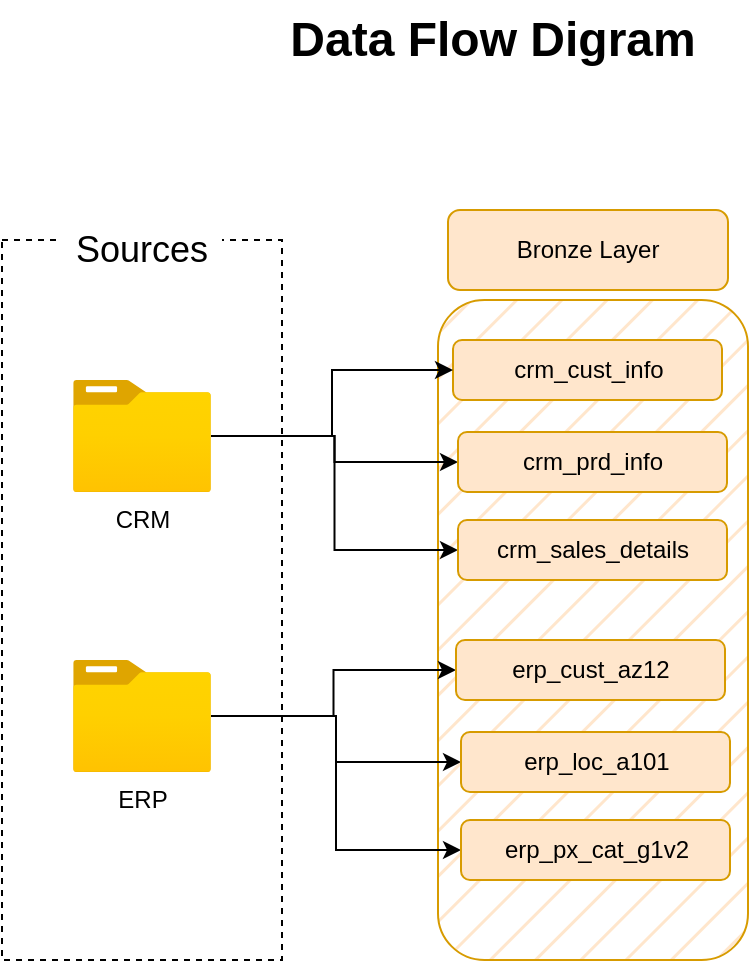 <mxfile version="28.0.6">
  <diagram name="Page-1" id="jW2TgOekQL_pV2IrW2gJ">
    <mxGraphModel dx="830" dy="582" grid="1" gridSize="10" guides="1" tooltips="1" connect="1" arrows="1" fold="1" page="1" pageScale="1" pageWidth="850" pageHeight="1100" math="0" shadow="0">
      <root>
        <mxCell id="0" />
        <mxCell id="1" parent="0" />
        <mxCell id="g126ZhnS95503PX3KaWC-1" value="&lt;font style=&quot;font-size: 24px;&quot;&gt;&lt;b&gt;Data Flow Digram&lt;/b&gt;&lt;/font&gt;" style="text;html=1;align=center;verticalAlign=middle;resizable=0;points=[];autosize=1;strokeColor=none;fillColor=none;" vertex="1" parent="1">
          <mxGeometry x="260" y="40" width="230" height="40" as="geometry" />
        </mxCell>
        <mxCell id="g126ZhnS95503PX3KaWC-2" value="" style="rounded=0;whiteSpace=wrap;html=1;fillColor=none;dashed=1;" vertex="1" parent="1">
          <mxGeometry x="130" y="160" width="140" height="360" as="geometry" />
        </mxCell>
        <mxCell id="g126ZhnS95503PX3KaWC-4" value="" style="rounded=1;whiteSpace=wrap;html=1;fillColor=#ffe6cc;fillStyle=hatch;strokeColor=#d79b00;" vertex="1" parent="1">
          <mxGeometry x="348" y="190" width="155" height="330" as="geometry" />
        </mxCell>
        <mxCell id="g126ZhnS95503PX3KaWC-5" value="&lt;font style=&quot;font-size: 18px;&quot;&gt;Sources&lt;/font&gt;" style="rounded=1;whiteSpace=wrap;html=1;fillColor=default;strokeColor=none;" vertex="1" parent="1">
          <mxGeometry x="160" y="150" width="80" height="30" as="geometry" />
        </mxCell>
        <mxCell id="g126ZhnS95503PX3KaWC-7" value="Bronze Layer" style="rounded=1;whiteSpace=wrap;html=1;fillColor=#ffe6cc;strokeColor=#d79b00;fillStyle=auto;" vertex="1" parent="1">
          <mxGeometry x="353" y="145" width="140" height="40" as="geometry" />
        </mxCell>
        <mxCell id="g126ZhnS95503PX3KaWC-8" value="crm_cust_info" style="rounded=1;whiteSpace=wrap;html=1;fillColor=#ffe6cc;strokeColor=#d79b00;fillStyle=auto;" vertex="1" parent="1">
          <mxGeometry x="355.5" y="210" width="134.5" height="30" as="geometry" />
        </mxCell>
        <mxCell id="g126ZhnS95503PX3KaWC-24" style="edgeStyle=orthogonalEdgeStyle;rounded=0;orthogonalLoop=1;jettySize=auto;html=1;entryX=0;entryY=0.5;entryDx=0;entryDy=0;" edge="1" parent="1" source="g126ZhnS95503PX3KaWC-11" target="g126ZhnS95503PX3KaWC-16">
          <mxGeometry relative="1" as="geometry" />
        </mxCell>
        <mxCell id="g126ZhnS95503PX3KaWC-26" style="edgeStyle=orthogonalEdgeStyle;rounded=0;orthogonalLoop=1;jettySize=auto;html=1;entryX=0;entryY=0.5;entryDx=0;entryDy=0;" edge="1" parent="1" source="g126ZhnS95503PX3KaWC-11" target="g126ZhnS95503PX3KaWC-17">
          <mxGeometry relative="1" as="geometry" />
        </mxCell>
        <mxCell id="g126ZhnS95503PX3KaWC-11" value="CRM" style="image;aspect=fixed;html=1;points=[];align=center;fontSize=12;image=img/lib/azure2/general/Folder_Blank.svg;" vertex="1" parent="1">
          <mxGeometry x="165.5" y="230" width="69" height="56.0" as="geometry" />
        </mxCell>
        <mxCell id="g126ZhnS95503PX3KaWC-27" style="edgeStyle=orthogonalEdgeStyle;rounded=0;orthogonalLoop=1;jettySize=auto;html=1;" edge="1" parent="1" source="g126ZhnS95503PX3KaWC-12" target="g126ZhnS95503PX3KaWC-18">
          <mxGeometry relative="1" as="geometry" />
        </mxCell>
        <mxCell id="g126ZhnS95503PX3KaWC-28" style="edgeStyle=orthogonalEdgeStyle;rounded=0;orthogonalLoop=1;jettySize=auto;html=1;" edge="1" parent="1" source="g126ZhnS95503PX3KaWC-12" target="g126ZhnS95503PX3KaWC-19">
          <mxGeometry relative="1" as="geometry" />
        </mxCell>
        <mxCell id="g126ZhnS95503PX3KaWC-29" style="edgeStyle=orthogonalEdgeStyle;rounded=0;orthogonalLoop=1;jettySize=auto;html=1;entryX=0;entryY=0.5;entryDx=0;entryDy=0;" edge="1" parent="1" source="g126ZhnS95503PX3KaWC-12" target="g126ZhnS95503PX3KaWC-20">
          <mxGeometry relative="1" as="geometry" />
        </mxCell>
        <mxCell id="g126ZhnS95503PX3KaWC-12" value="ERP" style="image;aspect=fixed;html=1;points=[];align=center;fontSize=12;image=img/lib/azure2/general/Folder_Blank.svg;" vertex="1" parent="1">
          <mxGeometry x="165.5" y="370" width="69" height="56.0" as="geometry" />
        </mxCell>
        <mxCell id="g126ZhnS95503PX3KaWC-16" value="crm_prd_info" style="rounded=1;whiteSpace=wrap;html=1;fillColor=#ffe6cc;strokeColor=#d79b00;fillStyle=auto;" vertex="1" parent="1">
          <mxGeometry x="358" y="256" width="134.5" height="30" as="geometry" />
        </mxCell>
        <mxCell id="g126ZhnS95503PX3KaWC-17" value="crm_sales_details" style="rounded=1;whiteSpace=wrap;html=1;fillColor=#ffe6cc;strokeColor=#d79b00;fillStyle=auto;" vertex="1" parent="1">
          <mxGeometry x="358" y="300" width="134.5" height="30" as="geometry" />
        </mxCell>
        <mxCell id="g126ZhnS95503PX3KaWC-18" value="erp_cust_az12" style="rounded=1;whiteSpace=wrap;html=1;fillColor=#ffe6cc;strokeColor=#d79b00;fillStyle=auto;" vertex="1" parent="1">
          <mxGeometry x="357" y="360" width="134.5" height="30" as="geometry" />
        </mxCell>
        <mxCell id="g126ZhnS95503PX3KaWC-19" value="erp_loc_a101" style="rounded=1;whiteSpace=wrap;html=1;fillColor=#ffe6cc;strokeColor=#d79b00;fillStyle=auto;" vertex="1" parent="1">
          <mxGeometry x="359.5" y="406" width="134.5" height="30" as="geometry" />
        </mxCell>
        <mxCell id="g126ZhnS95503PX3KaWC-20" value="erp_px_cat_g1v2" style="rounded=1;whiteSpace=wrap;html=1;fillColor=#ffe6cc;strokeColor=#d79b00;fillStyle=auto;" vertex="1" parent="1">
          <mxGeometry x="359.5" y="450" width="134.5" height="30" as="geometry" />
        </mxCell>
        <mxCell id="g126ZhnS95503PX3KaWC-23" style="edgeStyle=orthogonalEdgeStyle;rounded=0;orthogonalLoop=1;jettySize=auto;html=1;entryX=0;entryY=0.5;entryDx=0;entryDy=0;" edge="1" parent="1" source="g126ZhnS95503PX3KaWC-11" target="g126ZhnS95503PX3KaWC-8">
          <mxGeometry relative="1" as="geometry" />
        </mxCell>
      </root>
    </mxGraphModel>
  </diagram>
</mxfile>
